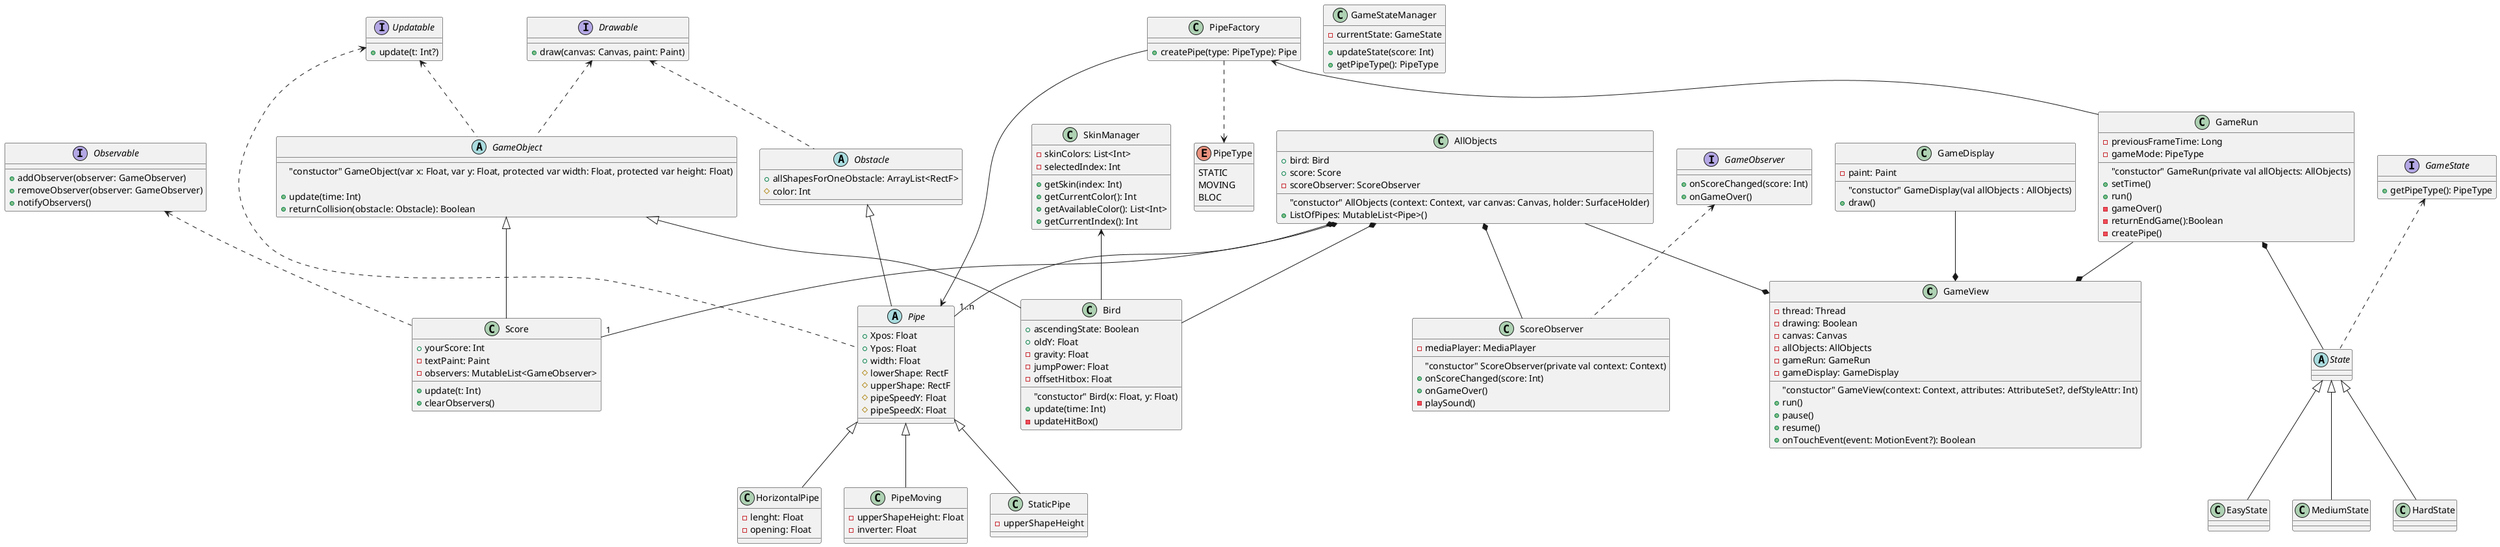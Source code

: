 @startuml
' Diagramme UML des classes du projet FlappyBird

class GameView {
    "constuctor" GameView(context: Context, attributes: AttributeSet?, defStyleAttr: Int)
    - thread: Thread
    - drawing: Boolean
    - canvas: Canvas
    - allObjects: AllObjects
    - gameRun: GameRun
    - gameDisplay: GameDisplay

    + run()
    + pause()
    + resume()
    + onTouchEvent(event: MotionEvent?): Boolean
}

class AllObjects {
    "constuctor" AllObjects (context: Context, var canvas: Canvas, holder: SurfaceHolder)
    + bird: Bird
    + ListOfPipes: MutableList<Pipe>()
    + score: Score
    - scoreObserver: ScoreObserver
}

class GameRun {
    "constuctor" GameRun(private val allObjects: AllObjects)
    - previousFrameTime: Long
    - gameMode: PipeType

    + setTime()
    + run()
    -gameOver()
    -returnEndGame():Boolean
    -createPipe()
}

class GameDisplay {
    "constuctor" GameDisplay(val allObjects : AllObjects)
    - paint: Paint

    + draw()
}

abstract class GameObject {
    "constuctor" GameObject(var x: Float, var y: Float, protected var width: Float, protected var height: Float)

    + update(time: Int)
    + returnCollision(obstacle: Obstacle): Boolean
}

class Bird {
    "constuctor" Bird(x: Float, y: Float)
    + ascendingState: Boolean
    + oldY: Float
    - gravity: Float
    - jumpPower: Float
    - offsetHitbox: Float

    + update(time: Int)
    -updateHitBox()
}

class Score {
    + yourScore: Int
    - textPaint: Paint
    - observers: MutableList<GameObserver>

    + update(t: Int)
    + clearObservers()
}

class ScoreObserver {
    "constuctor" ScoreObserver(private val context: Context)
    - mediaPlayer: MediaPlayer

    + onScoreChanged(score: Int)
    + onGameOver()
    - playSound()
}

abstract class Obstacle {
    + allShapesForOneObstacle: ArrayList<RectF>
    # color: Int
}

abstract class Pipe {
    + Xpos: Float
    + Ypos: Float
    + width: Float
    # lowerShape: RectF
    # upperShape: RectF
    # pipeSpeedY: Float
    # pipeSpeedX: Float
}

class HorizontalPipe {
    - lenght: Float
    - opening: Float
}

class PipeMoving {
    - upperShapeHeight: Float
    - inverter: Float
}

class StaticPipe {
    - upperShapeHeight
}

class PipeFactory{
    + createPipe(type: PipeType): Pipe
}

enum PipeType {
    STATIC
    MOVING
    BLOC
}

class SkinManager {
    - skinColors: List<Int>
    - selectedIndex: Int

    + getSkin(index: Int)
    + getCurrentColor(): Int
    + getAvailableColor(): List<Int>
    + getCurrentIndex(): Int
}

class GameStateManager {
    - currentState: GameState

    + updateState(score: Int)
    + getPipeType(): PipeType
}

abstract class State{
}

class EasyState {
}

class MediumState {
}

class HardState {
}


interface Drawable {
    + draw(canvas: Canvas, paint: Paint)
}

interface Updatable {
    + update(t: Int?)
}

interface Observable {
    + addObserver(observer: GameObserver)
    + removeObserver(observer: GameObserver)
    + notifyObservers()
}

interface GameObserver {
    + onScoreChanged(score: Int)
    + onGameOver()
}

interface GameState {
    + getPipeType(): PipeType
}


GameDisplay --* GameView
GameRun --* GameView
AllObjects --* GameView

Obstacle <|-- Pipe
Pipe <|-- HorizontalPipe
Pipe <|-- PipeMoving
Pipe <|-- StaticPipe
Updatable <.. Pipe
Drawable <.. Obstacle

PipeFactory --> Pipe
PipeFactory <-- GameRun
PipeFactory ..> PipeType

GameObject <|-- Bird
GameObject <|-- Score
Drawable <.. GameObject
Updatable <.. GameObject

AllObjects *-- Bird
AllObjects *-- "1" Score
AllObjects *-- "1..n" Pipe
AllObjects *-- ScoreObserver


Observable <.. Score
GameObserver <.. ScoreObserver

SkinManager <-- Bird

GameRun *-- State
State <|-- EasyState
State <|-- MediumState
State <|-- HardState
GameState <.. State

@enduml